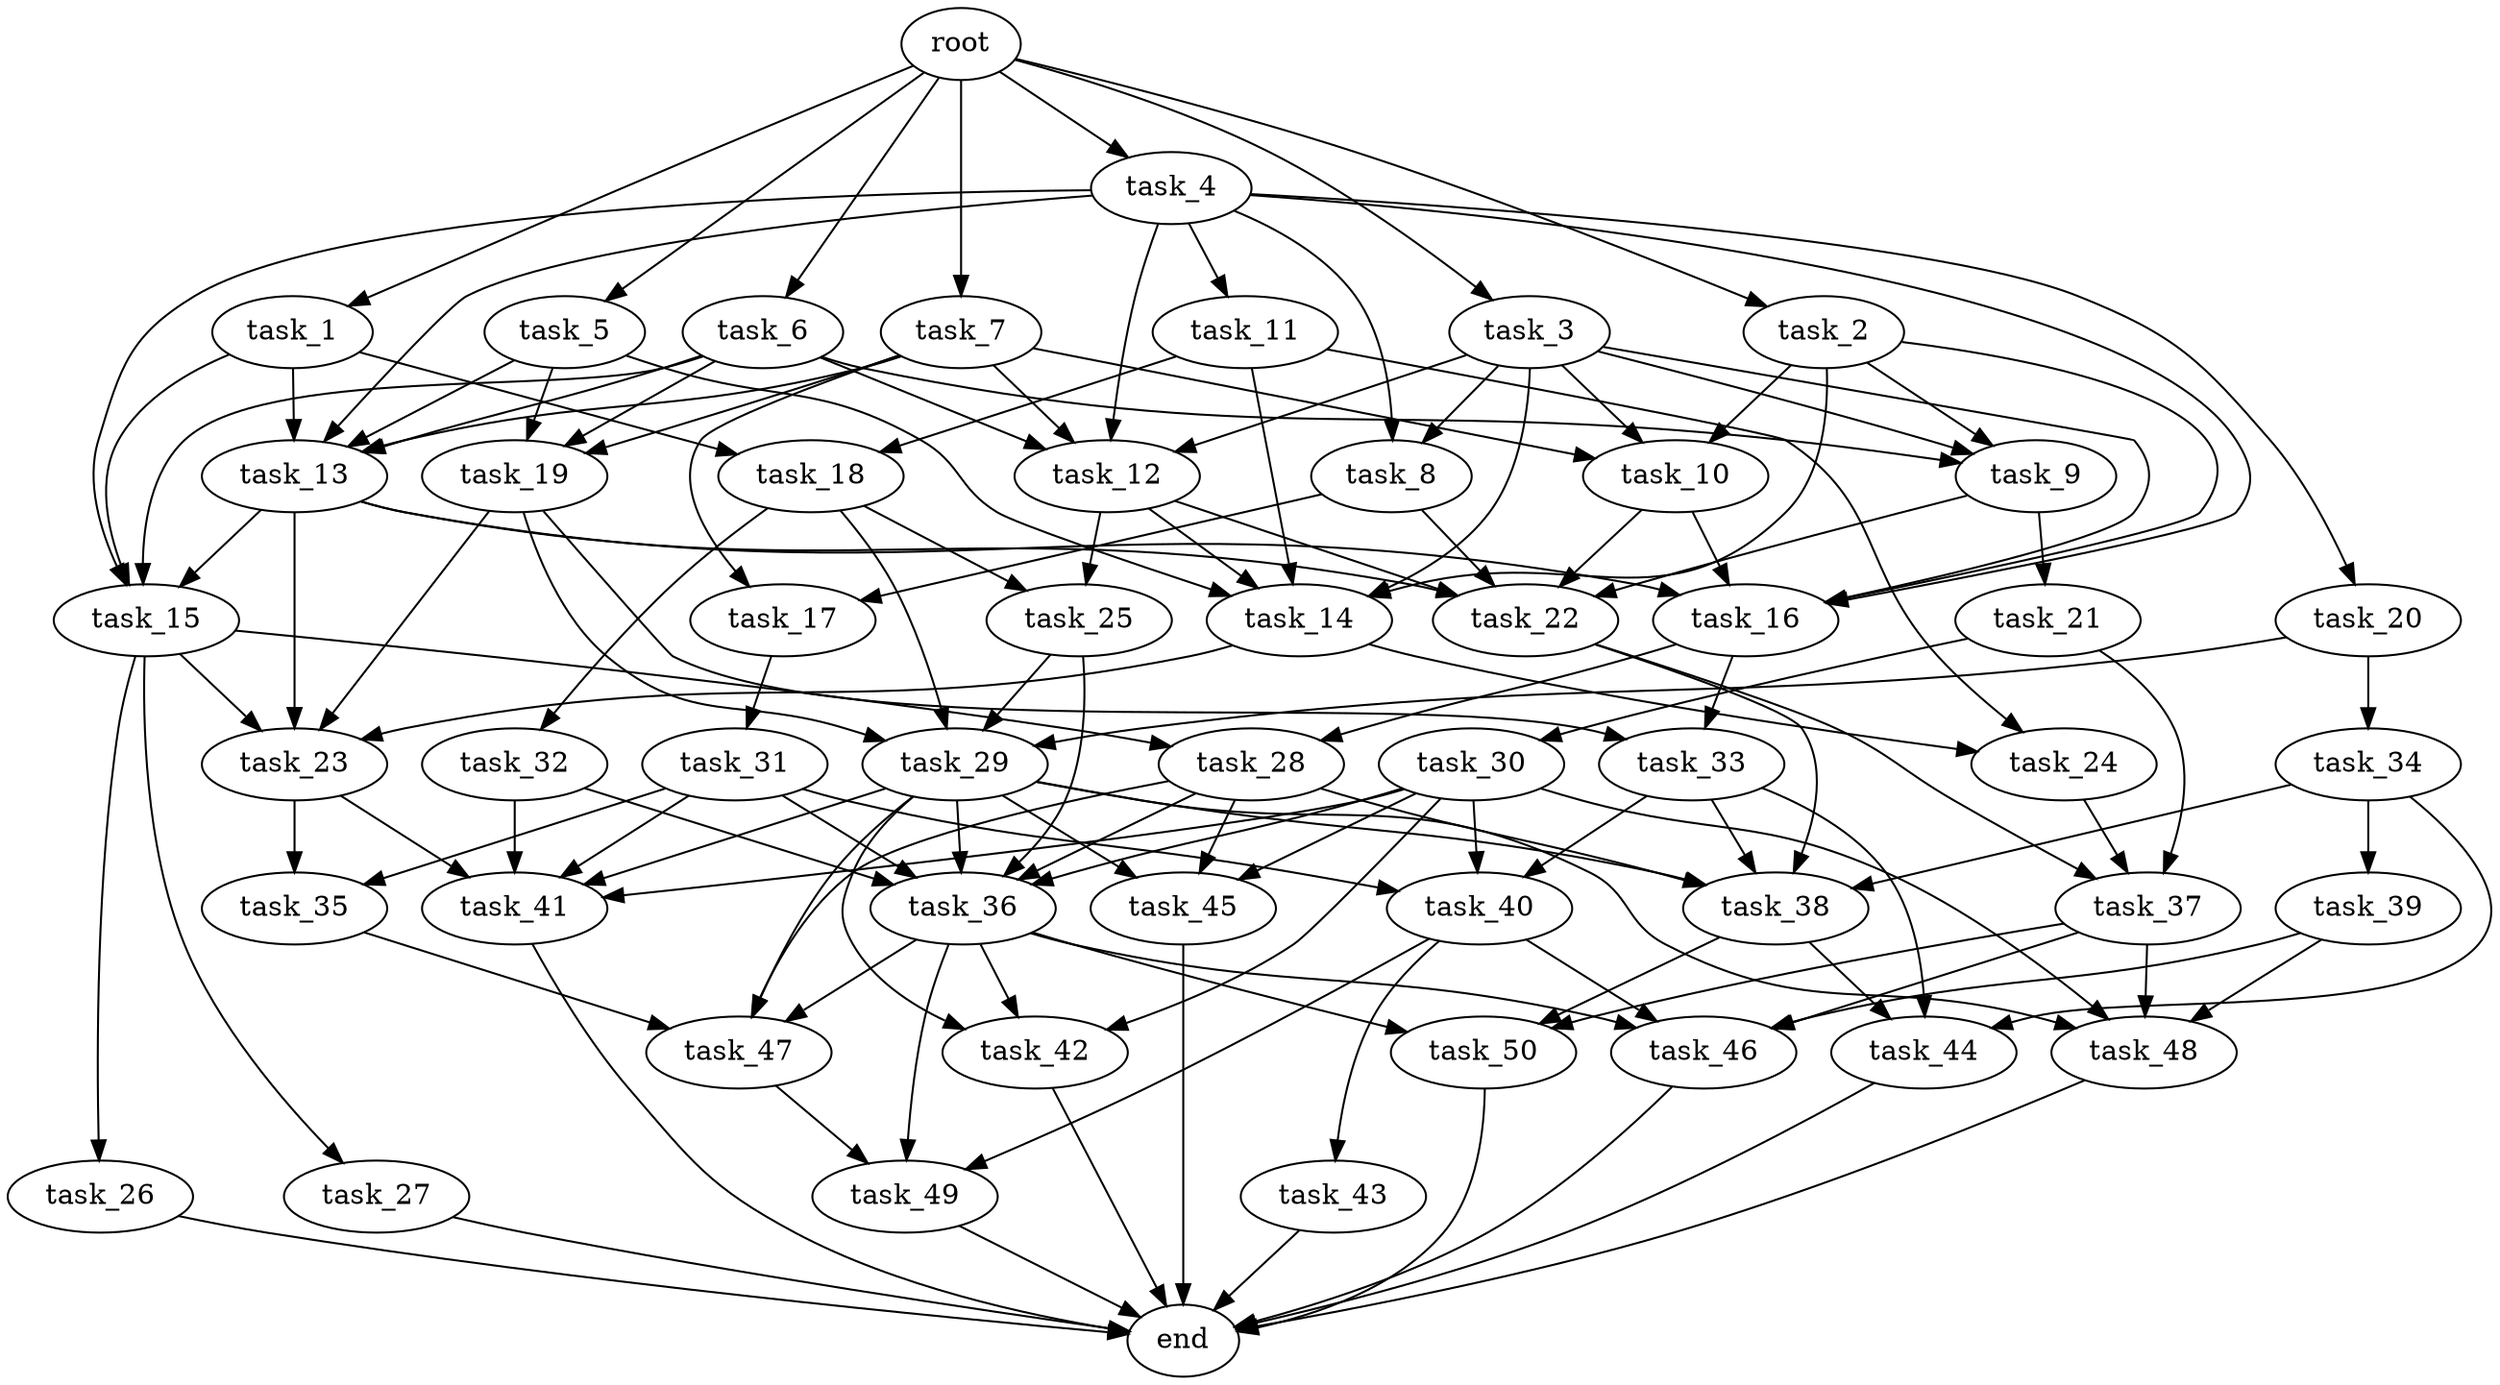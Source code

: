 digraph G {
  task_23 [size="8.541028e+10"];
  task_31 [size="3.030434e+10"];
  task_36 [size="3.090147e+09"];
  task_8 [size="8.779408e+10"];
  task_17 [size="1.820699e+10"];
  task_20 [size="2.182263e+10"];
  task_19 [size="8.770964e+10"];
  task_26 [size="9.110193e+10"];
  task_13 [size="5.084086e+10"];
  task_1 [size="7.303409e+10"];
  task_4 [size="1.541907e+10"];
  task_11 [size="2.002024e+10"];
  task_22 [size="5.689069e+10"];
  task_47 [size="9.250244e+10"];
  task_39 [size="8.676852e+10"];
  task_10 [size="1.859051e+10"];
  task_33 [size="4.175710e+10"];
  task_2 [size="3.764143e+10"];
  task_6 [size="9.190974e+09"];
  task_5 [size="3.792815e+10"];
  task_38 [size="6.083990e+08"];
  task_29 [size="5.597289e+10"];
  task_25 [size="4.769174e+10"];
  task_7 [size="9.560942e+10"];
  task_44 [size="1.441466e+10"];
  task_9 [size="8.977457e+09"];
  task_40 [size="5.369343e+10"];
  task_15 [size="9.894265e+10"];
  task_35 [size="8.680885e+10"];
  task_43 [size="2.947549e+10"];
  task_50 [size="7.649626e+10"];
  task_45 [size="8.257159e+10"];
  task_48 [size="1.250898e+09"];
  task_46 [size="9.214553e+10"];
  task_41 [size="7.891947e+10"];
  task_24 [size="5.592742e+09"];
  task_34 [size="9.769982e+10"];
  task_37 [size="5.852402e+09"];
  task_12 [size="8.510723e+10"];
  task_28 [size="2.617839e+10"];
  task_42 [size="4.846922e+10"];
  task_14 [size="5.337689e+10"];
  root [size="0.000000e+00"];
  task_18 [size="7.722994e+09"];
  task_32 [size="2.701259e+10"];
  task_30 [size="9.263617e+10"];
  task_27 [size="6.123978e+10"];
  task_3 [size="5.079349e+10"];
  end [size="0.000000e+00"];
  task_16 [size="6.828872e+09"];
  task_49 [size="3.526074e+10"];
  task_21 [size="7.702836e+10"];

  task_23 -> task_41 [size="1.578389e+08"];
  task_23 -> task_35 [size="4.340442e+08"];
  task_31 -> task_41 [size="1.578389e+08"];
  task_31 -> task_35 [size="4.340442e+08"];
  task_31 -> task_36 [size="5.150245e+06"];
  task_31 -> task_40 [size="1.789781e+08"];
  task_36 -> task_46 [size="2.303638e+08"];
  task_36 -> task_42 [size="1.615641e+08"];
  task_36 -> task_49 [size="1.175358e+08"];
  task_36 -> task_50 [size="2.549875e+08"];
  task_36 -> task_47 [size="2.312561e+08"];
  task_8 -> task_22 [size="1.137814e+08"];
  task_8 -> task_17 [size="9.103497e+07"];
  task_17 -> task_31 [size="3.030434e+08"];
  task_20 -> task_34 [size="9.769982e+08"];
  task_20 -> task_29 [size="1.399322e+08"];
  task_19 -> task_23 [size="2.135257e+08"];
  task_19 -> task_33 [size="2.087855e+08"];
  task_19 -> task_29 [size="1.399322e+08"];
  task_26 -> end [size="1.000000e-12"];
  task_13 -> task_23 [size="2.135257e+08"];
  task_13 -> task_22 [size="1.137814e+08"];
  task_13 -> task_16 [size="1.365774e+07"];
  task_13 -> task_15 [size="2.473566e+08"];
  task_1 -> task_13 [size="1.016817e+08"];
  task_1 -> task_15 [size="2.473566e+08"];
  task_1 -> task_18 [size="3.861497e+07"];
  task_4 -> task_12 [size="2.127681e+08"];
  task_4 -> task_15 [size="2.473566e+08"];
  task_4 -> task_8 [size="4.389704e+08"];
  task_4 -> task_13 [size="1.016817e+08"];
  task_4 -> task_16 [size="1.365774e+07"];
  task_4 -> task_20 [size="2.182263e+08"];
  task_4 -> task_11 [size="2.002024e+08"];
  task_11 -> task_14 [size="1.067538e+08"];
  task_11 -> task_24 [size="2.796371e+07"];
  task_11 -> task_18 [size="3.861497e+07"];
  task_22 -> task_37 [size="1.950801e+07"];
  task_22 -> task_38 [size="1.216798e+06"];
  task_47 -> task_49 [size="1.175358e+08"];
  task_39 -> task_48 [size="3.127245e+06"];
  task_39 -> task_46 [size="2.303638e+08"];
  task_10 -> task_22 [size="1.137814e+08"];
  task_10 -> task_16 [size="1.365774e+07"];
  task_33 -> task_38 [size="1.216798e+06"];
  task_33 -> task_40 [size="1.789781e+08"];
  task_33 -> task_44 [size="4.804887e+07"];
  task_2 -> task_14 [size="1.067538e+08"];
  task_2 -> task_10 [size="6.196838e+07"];
  task_2 -> task_9 [size="2.992486e+07"];
  task_2 -> task_16 [size="1.365774e+07"];
  task_6 -> task_13 [size="1.016817e+08"];
  task_6 -> task_9 [size="2.992486e+07"];
  task_6 -> task_12 [size="2.127681e+08"];
  task_6 -> task_19 [size="2.923655e+08"];
  task_6 -> task_15 [size="2.473566e+08"];
  task_5 -> task_14 [size="1.067538e+08"];
  task_5 -> task_13 [size="1.016817e+08"];
  task_5 -> task_19 [size="2.923655e+08"];
  task_38 -> task_50 [size="2.549875e+08"];
  task_38 -> task_44 [size="4.804887e+07"];
  task_29 -> task_45 [size="2.752386e+08"];
  task_29 -> task_48 [size="3.127245e+06"];
  task_29 -> task_47 [size="2.312561e+08"];
  task_29 -> task_36 [size="5.150245e+06"];
  task_29 -> task_38 [size="1.216798e+06"];
  task_29 -> task_41 [size="1.578389e+08"];
  task_29 -> task_42 [size="1.615641e+08"];
  task_25 -> task_36 [size="5.150245e+06"];
  task_25 -> task_29 [size="1.399322e+08"];
  task_7 -> task_10 [size="6.196838e+07"];
  task_7 -> task_12 [size="2.127681e+08"];
  task_7 -> task_17 [size="9.103497e+07"];
  task_7 -> task_19 [size="2.923655e+08"];
  task_7 -> task_13 [size="1.016817e+08"];
  task_44 -> end [size="1.000000e-12"];
  task_9 -> task_22 [size="1.137814e+08"];
  task_9 -> task_21 [size="7.702836e+08"];
  task_40 -> task_43 [size="2.947549e+08"];
  task_40 -> task_46 [size="2.303638e+08"];
  task_40 -> task_49 [size="1.175358e+08"];
  task_15 -> task_23 [size="2.135257e+08"];
  task_15 -> task_26 [size="9.110193e+08"];
  task_15 -> task_28 [size="1.308919e+08"];
  task_15 -> task_27 [size="6.123978e+08"];
  task_35 -> task_47 [size="2.312561e+08"];
  task_43 -> end [size="1.000000e-12"];
  task_50 -> end [size="1.000000e-12"];
  task_45 -> end [size="1.000000e-12"];
  task_48 -> end [size="1.000000e-12"];
  task_46 -> end [size="1.000000e-12"];
  task_41 -> end [size="1.000000e-12"];
  task_24 -> task_37 [size="1.950801e+07"];
  task_34 -> task_39 [size="8.676852e+08"];
  task_34 -> task_38 [size="1.216798e+06"];
  task_34 -> task_44 [size="4.804887e+07"];
  task_37 -> task_48 [size="3.127245e+06"];
  task_37 -> task_46 [size="2.303638e+08"];
  task_37 -> task_50 [size="2.549875e+08"];
  task_12 -> task_14 [size="1.067538e+08"];
  task_12 -> task_22 [size="1.137814e+08"];
  task_12 -> task_25 [size="2.384587e+08"];
  task_28 -> task_45 [size="2.752386e+08"];
  task_28 -> task_36 [size="5.150245e+06"];
  task_28 -> task_38 [size="1.216798e+06"];
  task_28 -> task_47 [size="2.312561e+08"];
  task_42 -> end [size="1.000000e-12"];
  task_14 -> task_23 [size="2.135257e+08"];
  task_14 -> task_24 [size="2.796371e+07"];
  root -> task_6 [size="1.000000e-12"];
  root -> task_5 [size="1.000000e-12"];
  root -> task_1 [size="1.000000e-12"];
  root -> task_3 [size="1.000000e-12"];
  root -> task_4 [size="1.000000e-12"];
  root -> task_2 [size="1.000000e-12"];
  root -> task_7 [size="1.000000e-12"];
  task_18 -> task_29 [size="1.399322e+08"];
  task_18 -> task_25 [size="2.384587e+08"];
  task_18 -> task_32 [size="2.701259e+08"];
  task_32 -> task_41 [size="1.578389e+08"];
  task_32 -> task_36 [size="5.150245e+06"];
  task_30 -> task_45 [size="2.752386e+08"];
  task_30 -> task_48 [size="3.127245e+06"];
  task_30 -> task_36 [size="5.150245e+06"];
  task_30 -> task_40 [size="1.789781e+08"];
  task_30 -> task_41 [size="1.578389e+08"];
  task_30 -> task_42 [size="1.615641e+08"];
  task_27 -> end [size="1.000000e-12"];
  task_3 -> task_9 [size="2.992486e+07"];
  task_3 -> task_8 [size="4.389704e+08"];
  task_3 -> task_14 [size="1.067538e+08"];
  task_3 -> task_10 [size="6.196838e+07"];
  task_3 -> task_16 [size="1.365774e+07"];
  task_3 -> task_12 [size="2.127681e+08"];
  task_16 -> task_33 [size="2.087855e+08"];
  task_16 -> task_28 [size="1.308919e+08"];
  task_49 -> end [size="1.000000e-12"];
  task_21 -> task_37 [size="1.950801e+07"];
  task_21 -> task_30 [size="9.263617e+08"];
}
